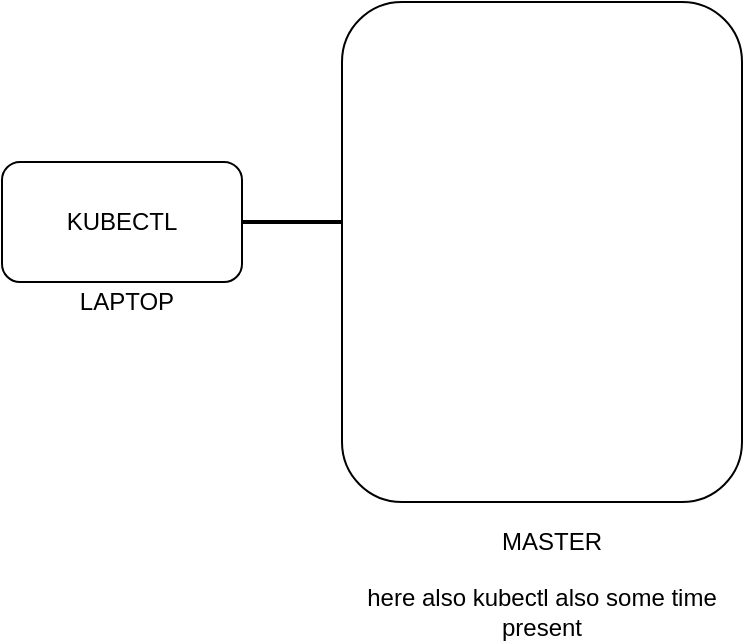 <mxfile version="14.8.5" type="github">
  <diagram id="eM291Ebu696GVLl6nnrU" name="Page-1">
    <mxGraphModel dx="1108" dy="482" grid="1" gridSize="10" guides="1" tooltips="1" connect="1" arrows="1" fold="1" page="1" pageScale="1" pageWidth="850" pageHeight="1100" math="0" shadow="0">
      <root>
        <mxCell id="0" />
        <mxCell id="1" parent="0" />
        <mxCell id="z6J2Mn9a1P_XIiaLvWXk-1" value="KUBECTL" style="rounded=1;whiteSpace=wrap;html=1;" parent="1" vertex="1">
          <mxGeometry x="100" y="220" width="120" height="60" as="geometry" />
        </mxCell>
        <mxCell id="z6J2Mn9a1P_XIiaLvWXk-2" value="LAPTOP" style="text;html=1;strokeColor=none;fillColor=none;align=center;verticalAlign=middle;whiteSpace=wrap;rounded=0;" parent="1" vertex="1">
          <mxGeometry x="135" y="280" width="55" height="20" as="geometry" />
        </mxCell>
        <mxCell id="z6J2Mn9a1P_XIiaLvWXk-3" value="" style="rounded=1;whiteSpace=wrap;html=1;" parent="1" vertex="1">
          <mxGeometry x="270" y="140" width="200" height="250" as="geometry" />
        </mxCell>
        <mxCell id="z6J2Mn9a1P_XIiaLvWXk-4" value="MASTER" style="text;html=1;strokeColor=none;fillColor=none;align=center;verticalAlign=middle;whiteSpace=wrap;rounded=0;" parent="1" vertex="1">
          <mxGeometry x="350" y="400" width="50" height="20" as="geometry" />
        </mxCell>
        <mxCell id="z6J2Mn9a1P_XIiaLvWXk-5" value="here also kubectl also some time present" style="text;html=1;strokeColor=none;fillColor=none;align=center;verticalAlign=middle;whiteSpace=wrap;rounded=0;" parent="1" vertex="1">
          <mxGeometry x="280" y="430" width="180" height="30" as="geometry" />
        </mxCell>
        <mxCell id="TGEtNReGlE04VEL7VBXJ-1" value="" style="line;strokeWidth=2;html=1;" vertex="1" parent="1">
          <mxGeometry x="220" y="245" width="50" height="10" as="geometry" />
        </mxCell>
      </root>
    </mxGraphModel>
  </diagram>
</mxfile>
